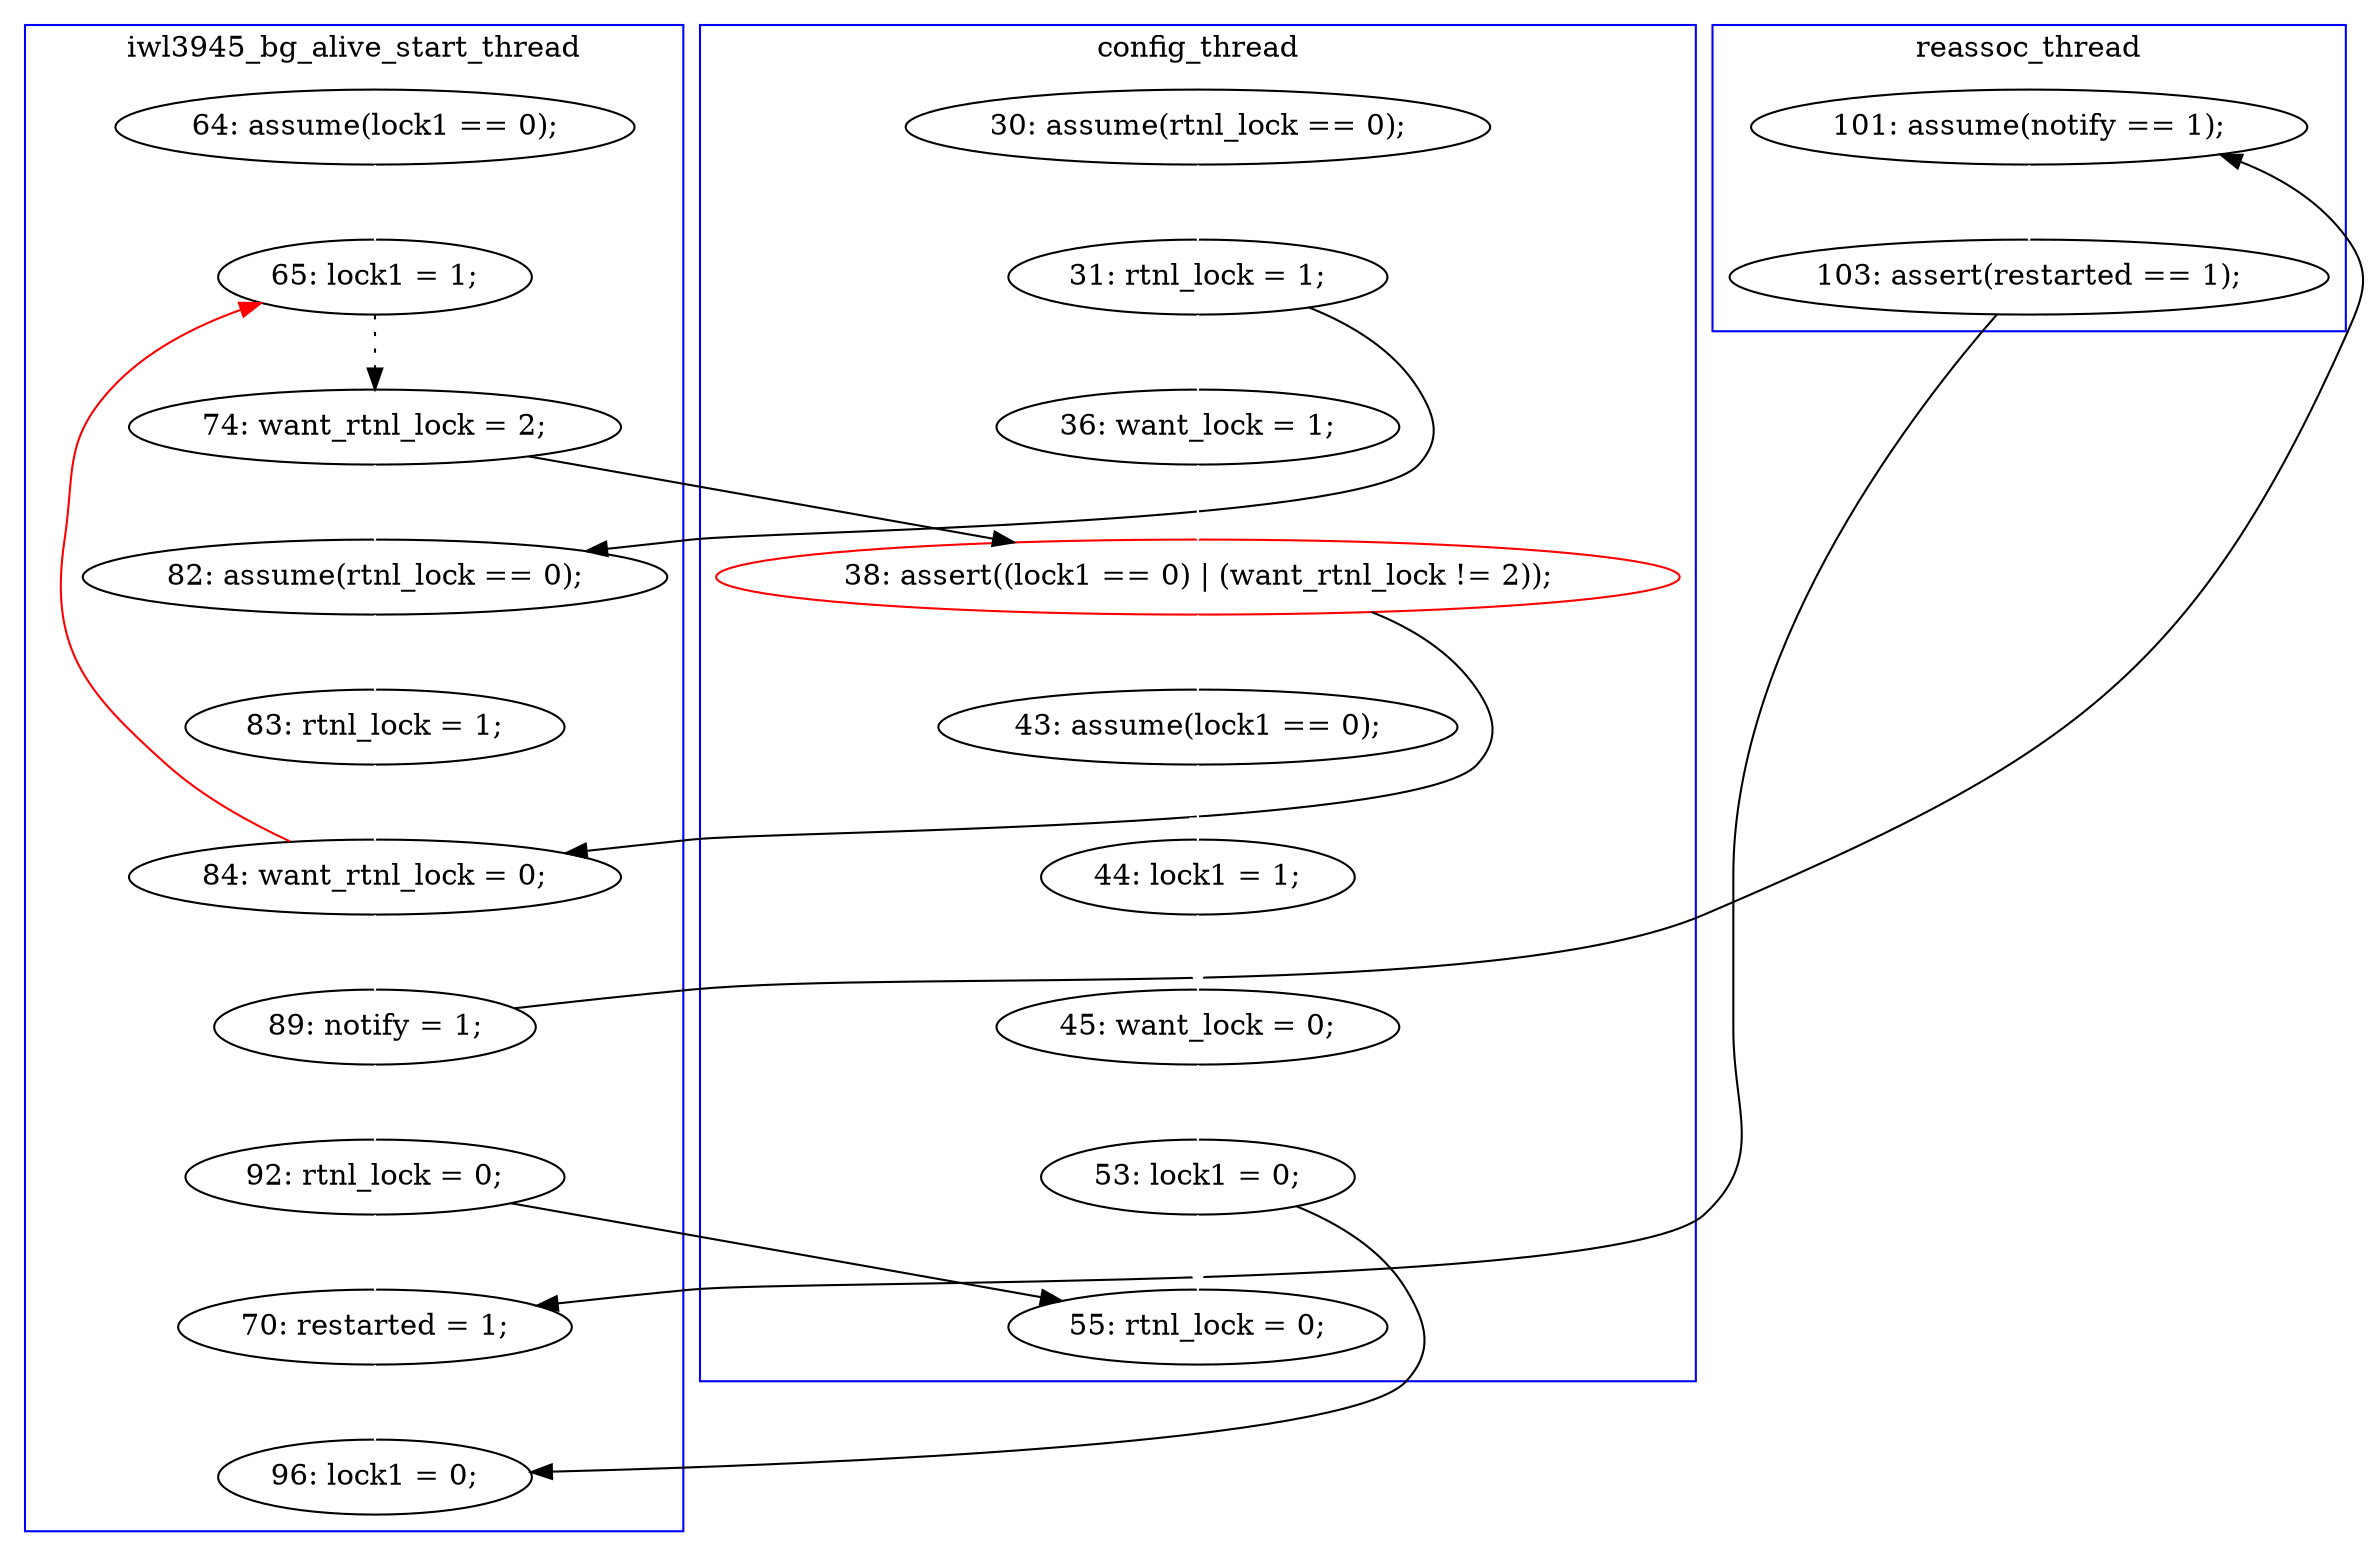 digraph Counterexample {
	23 -> 26 [color = black, style = solid, constraint = false]
	37 -> 39 [color = white, style = solid]
	32 -> 33 [color = black, style = solid, constraint = false]
	19 -> 28 [color = white, style = solid]
	19 -> 22 [color = black, style = solid, constraint = false]
	11 -> 12 [color = white, style = solid]
	18 -> 19 [color = white, style = solid]
	22 -> 23 [color = white, style = solid]
	28 -> 29 [color = white, style = solid]
	14 -> 15 [color = white, style = solid]
	23 -> 32 [color = white, style = solid]
	32 -> 37 [color = white, style = solid]
	27 -> 37 [color = black, style = solid, constraint = false]
	29 -> 30 [color = white, style = solid]
	21 -> 22 [color = white, style = solid]
	22 -> 15 [color = red, style = solid, constraint = false]
	17 -> 19 [color = black, style = solid, constraint = false]
	31 -> 33 [color = white, style = solid]
	17 -> 20 [color = white, style = solid]
	26 -> 27 [color = white, style = solid]
	12 -> 18 [color = white, style = solid]
	30 -> 31 [color = white, style = solid]
	15 -> 17 [color = black, style = dotted]
	12 -> 20 [color = black, style = solid, constraint = false]
	31 -> 39 [color = black, style = solid, constraint = false]
	20 -> 21 [color = white, style = solid]
	subgraph cluster3 {
		label = reassoc_thread
		color = blue
		26  [label = "101: assume(notify == 1);"]
		27  [label = "103: assert(restarted == 1);"]
	}
	subgraph cluster2 {
		label = iwl3945_bg_alive_start_thread
		color = blue
		23  [label = "89: notify = 1;"]
		15  [label = "65: lock1 = 1;"]
		17  [label = "74: want_rtnl_lock = 2;"]
		32  [label = "92: rtnl_lock = 0;"]
		20  [label = "82: assume(rtnl_lock == 0);"]
		37  [label = "70: restarted = 1;"]
		21  [label = "83: rtnl_lock = 1;"]
		14  [label = "64: assume(lock1 == 0);"]
		22  [label = "84: want_rtnl_lock = 0;"]
		39  [label = "96: lock1 = 0;"]
	}
	subgraph cluster1 {
		label = config_thread
		color = blue
		18  [label = "36: want_lock = 1;"]
		19  [label = "38: assert((lock1 == 0) | (want_rtnl_lock != 2));", color = red]
		11  [label = "30: assume(rtnl_lock == 0);"]
		30  [label = "45: want_lock = 0;"]
		28  [label = "43: assume(lock1 == 0);"]
		31  [label = "53: lock1 = 0;"]
		29  [label = "44: lock1 = 1;"]
		12  [label = "31: rtnl_lock = 1;"]
		33  [label = "55: rtnl_lock = 0;"]
	}
}